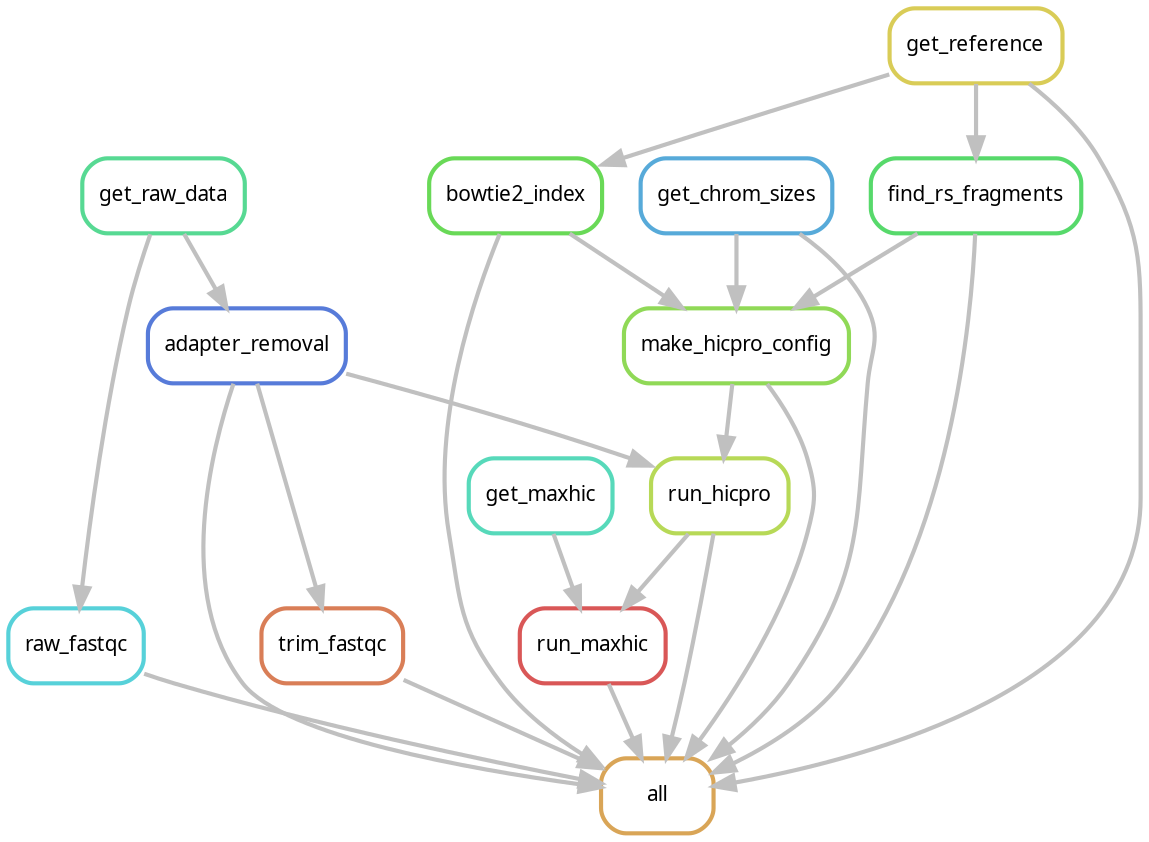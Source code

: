 digraph snakemake_dag {
    graph[bgcolor=white, margin=0];
    node[shape=box, style=rounded, fontname=sans,                 fontsize=10, penwidth=2];
    edge[penwidth=2, color=grey];
	0[label = "all", color = "0.10 0.6 0.85", style="rounded"];
	1[label = "run_hicpro", color = "0.21 0.6 0.85", style="rounded"];
	2[label = "bowtie2_index", color = "0.31 0.6 0.85", style="rounded"];
	3[label = "trim_fastqc", color = "0.05 0.6 0.85", style="rounded"];
	4[label = "adapter_removal", color = "0.62 0.6 0.85", style="rounded"];
	5[label = "find_rs_fragments", color = "0.36 0.6 0.85", style="rounded"];
	6[label = "raw_fastqc", color = "0.51 0.6 0.85", style="rounded"];
	7[label = "make_hicpro_config", color = "0.26 0.6 0.85", style="rounded"];
	8[label = "run_maxhic", color = "0.00 0.6 0.85", style="rounded"];
	9[label = "get_reference", color = "0.15 0.6 0.85", style="rounded"];
	10[label = "get_chrom_sizes", color = "0.56 0.6 0.85", style="rounded"];
	11[label = "get_raw_data", color = "0.41 0.6 0.85", style="rounded"];
	12[label = "get_maxhic", color = "0.46 0.6 0.85", style="rounded"];
	8 -> 0
	3 -> 0
	9 -> 0
	1 -> 0
	7 -> 0
	2 -> 0
	5 -> 0
	6 -> 0
	10 -> 0
	4 -> 0
	7 -> 1
	4 -> 1
	9 -> 2
	4 -> 3
	11 -> 4
	9 -> 5
	11 -> 6
	5 -> 7
	10 -> 7
	2 -> 7
	12 -> 8
	1 -> 8
}            
